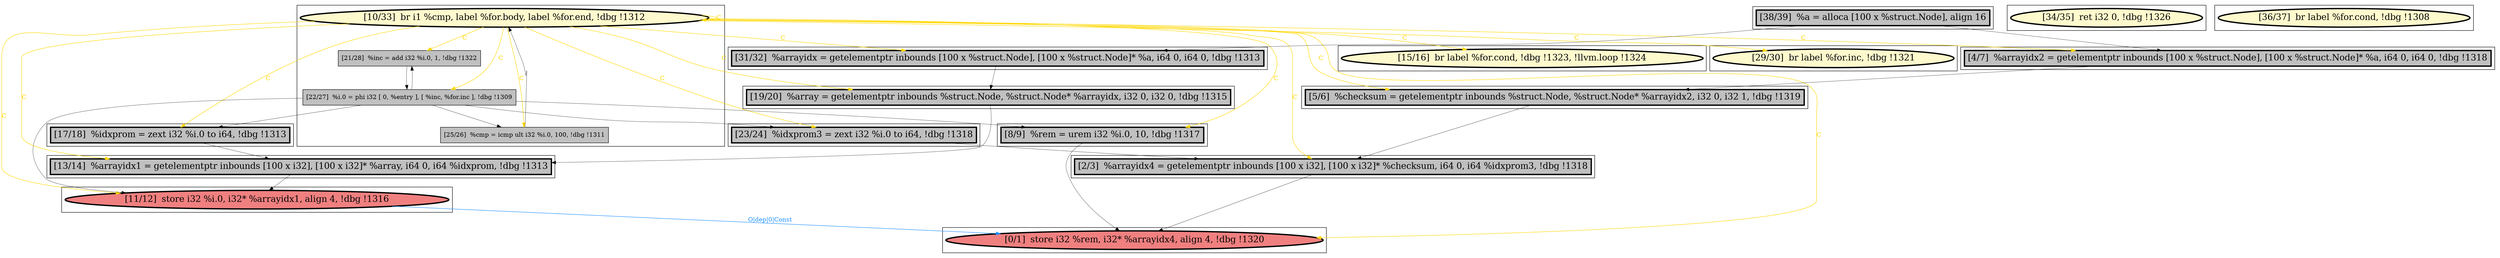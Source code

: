
digraph G {



node96->node104 [style=solid,color=gold,label="C",penwidth=1.0,fontcolor=gold ]
node96->node108 [style=solid,color=gold,label="C",penwidth=1.0,fontcolor=gold ]
node106->node107 [style=solid,color=black,label="",penwidth=0.5,fontcolor=black ]
node107->node101 [style=solid,color=black,label="",penwidth=0.5,fontcolor=black ]
node101->node92 [style=solid,color=dodgerblue,label="O|dep|0|Const",penwidth=1.0,fontcolor=dodgerblue ]
node102->node93 [style=solid,color=black,label="",penwidth=0.5,fontcolor=black ]
node96->node94 [style=solid,color=gold,label="C",penwidth=1.0,fontcolor=gold ]
node95->node106 [style=solid,color=black,label="",penwidth=0.5,fontcolor=black ]
node96->node97 [style=solid,color=gold,label="C",penwidth=1.0,fontcolor=gold ]
node95->node101 [style=solid,color=black,label="",penwidth=0.5,fontcolor=black ]
node97->node96 [style=solid,color=black,label="",penwidth=0.5,fontcolor=black ]
node96->node98 [style=solid,color=gold,label="C",penwidth=1.0,fontcolor=gold ]
node109->node92 [style=solid,color=black,label="",penwidth=0.5,fontcolor=black ]
node96->node93 [style=solid,color=gold,label="C",penwidth=1.0,fontcolor=gold ]
node111->node92 [style=solid,color=black,label="",penwidth=0.5,fontcolor=black ]
node102->node110 [style=solid,color=black,label="",penwidth=0.5,fontcolor=black ]
node93->node105 [style=solid,color=black,label="",penwidth=0.5,fontcolor=black ]
node96->node109 [style=solid,color=gold,label="C",penwidth=1.0,fontcolor=gold ]
node96->node96 [style=solid,color=gold,label="C",penwidth=1.0,fontcolor=gold ]
node105->node107 [style=solid,color=black,label="",penwidth=0.5,fontcolor=black ]
node95->node104 [style=solid,color=black,label="",penwidth=0.5,fontcolor=black ]
node94->node95 [style=solid,color=black,label="",penwidth=0.5,fontcolor=black ]
node95->node109 [style=solid,color=black,label="",penwidth=0.5,fontcolor=black ]
node99->node111 [style=solid,color=black,label="",penwidth=0.5,fontcolor=black ]
node96->node101 [style=solid,color=gold,label="C",penwidth=1.0,fontcolor=gold ]
node96->node111 [style=solid,color=gold,label="C",penwidth=1.0,fontcolor=gold ]
node96->node107 [style=solid,color=gold,label="C",penwidth=1.0,fontcolor=gold ]
node96->node105 [style=solid,color=gold,label="C",penwidth=1.0,fontcolor=gold ]
node96->node92 [style=solid,color=gold,label="C",penwidth=1.0,fontcolor=gold ]
node96->node99 [style=solid,color=gold,label="C",penwidth=1.0,fontcolor=gold ]
node95->node97 [style=solid,color=black,label="",penwidth=0.5,fontcolor=black ]
node96->node106 [style=solid,color=gold,label="C",penwidth=1.0,fontcolor=gold ]
node96->node95 [style=solid,color=gold,label="C",penwidth=1.0,fontcolor=gold ]
node95->node94 [style=solid,color=black,label="",penwidth=0.5,fontcolor=black ]
node104->node111 [style=solid,color=black,label="",penwidth=0.5,fontcolor=black ]
node110->node99 [style=solid,color=black,label="",penwidth=0.5,fontcolor=black ]
node96->node110 [style=solid,color=gold,label="C",penwidth=1.0,fontcolor=gold ]


subgraph cluster16 {


node111 [penwidth=3.0,fontsize=20,fillcolor=grey,label="[2/3]  %arrayidx4 = getelementptr inbounds [100 x i32], [100 x i32]* %checksum, i64 0, i64 %idxprom3, !dbg !1318",shape=rectangle,style=filled ]



}

subgraph cluster4 {


node99 [penwidth=3.0,fontsize=20,fillcolor=grey,label="[5/6]  %checksum = getelementptr inbounds %struct.Node, %struct.Node* %arrayidx2, i32 0, i32 1, !dbg !1319",shape=rectangle,style=filled ]



}

subgraph cluster3 {


node98 [penwidth=3.0,fontsize=20,fillcolor=lemonchiffon,label="[29/30]  br label %for.inc, !dbg !1321",shape=ellipse,style=filled ]



}

subgraph cluster2 {


node97 [fillcolor=grey,label="[25/26]  %cmp = icmp ult i32 %i.0, 100, !dbg !1311",shape=rectangle,style=filled ]
node94 [fillcolor=grey,label="[21/28]  %inc = add i32 %i.0, 1, !dbg !1322",shape=rectangle,style=filled ]
node96 [penwidth=3.0,fontsize=20,fillcolor=lemonchiffon,label="[10/33]  br i1 %cmp, label %for.body, label %for.end, !dbg !1312",shape=ellipse,style=filled ]
node95 [fillcolor=grey,label="[22/27]  %i.0 = phi i32 [ 0, %entry ], [ %inc, %for.inc ], !dbg !1309",shape=rectangle,style=filled ]



}

subgraph cluster1 {


node93 [penwidth=3.0,fontsize=20,fillcolor=grey,label="[31/32]  %arrayidx = getelementptr inbounds [100 x %struct.Node], [100 x %struct.Node]* %a, i64 0, i64 0, !dbg !1313",shape=rectangle,style=filled ]



}

subgraph cluster12 {


node107 [penwidth=3.0,fontsize=20,fillcolor=grey,label="[13/14]  %arrayidx1 = getelementptr inbounds [100 x i32], [100 x i32]* %array, i64 0, i64 %idxprom, !dbg !1313",shape=rectangle,style=filled ]



}

subgraph cluster5 {


node100 [penwidth=3.0,fontsize=20,fillcolor=lemonchiffon,label="[34/35]  ret i32 0, !dbg !1326",shape=ellipse,style=filled ]



}

subgraph cluster0 {


node92 [penwidth=3.0,fontsize=20,fillcolor=lightcoral,label="[0/1]  store i32 %rem, i32* %arrayidx4, align 4, !dbg !1320",shape=ellipse,style=filled ]



}

subgraph cluster6 {


node101 [penwidth=3.0,fontsize=20,fillcolor=lightcoral,label="[11/12]  store i32 %i.0, i32* %arrayidx1, align 4, !dbg !1316",shape=ellipse,style=filled ]



}

subgraph cluster14 {


node109 [penwidth=3.0,fontsize=20,fillcolor=grey,label="[8/9]  %rem = urem i32 %i.0, 10, !dbg !1317",shape=rectangle,style=filled ]



}

subgraph cluster7 {


node102 [penwidth=3.0,fontsize=20,fillcolor=grey,label="[38/39]  %a = alloca [100 x %struct.Node], align 16",shape=rectangle,style=filled ]



}

subgraph cluster8 {


node103 [penwidth=3.0,fontsize=20,fillcolor=lemonchiffon,label="[36/37]  br label %for.cond, !dbg !1308",shape=ellipse,style=filled ]



}

subgraph cluster9 {


node104 [penwidth=3.0,fontsize=20,fillcolor=grey,label="[23/24]  %idxprom3 = zext i32 %i.0 to i64, !dbg !1318",shape=rectangle,style=filled ]



}

subgraph cluster10 {


node105 [penwidth=3.0,fontsize=20,fillcolor=grey,label="[19/20]  %array = getelementptr inbounds %struct.Node, %struct.Node* %arrayidx, i32 0, i32 0, !dbg !1315",shape=rectangle,style=filled ]



}

subgraph cluster11 {


node106 [penwidth=3.0,fontsize=20,fillcolor=grey,label="[17/18]  %idxprom = zext i32 %i.0 to i64, !dbg !1313",shape=rectangle,style=filled ]



}

subgraph cluster13 {


node108 [penwidth=3.0,fontsize=20,fillcolor=lemonchiffon,label="[15/16]  br label %for.cond, !dbg !1323, !llvm.loop !1324",shape=ellipse,style=filled ]



}

subgraph cluster15 {


node110 [penwidth=3.0,fontsize=20,fillcolor=grey,label="[4/7]  %arrayidx2 = getelementptr inbounds [100 x %struct.Node], [100 x %struct.Node]* %a, i64 0, i64 0, !dbg !1318",shape=rectangle,style=filled ]



}

}

